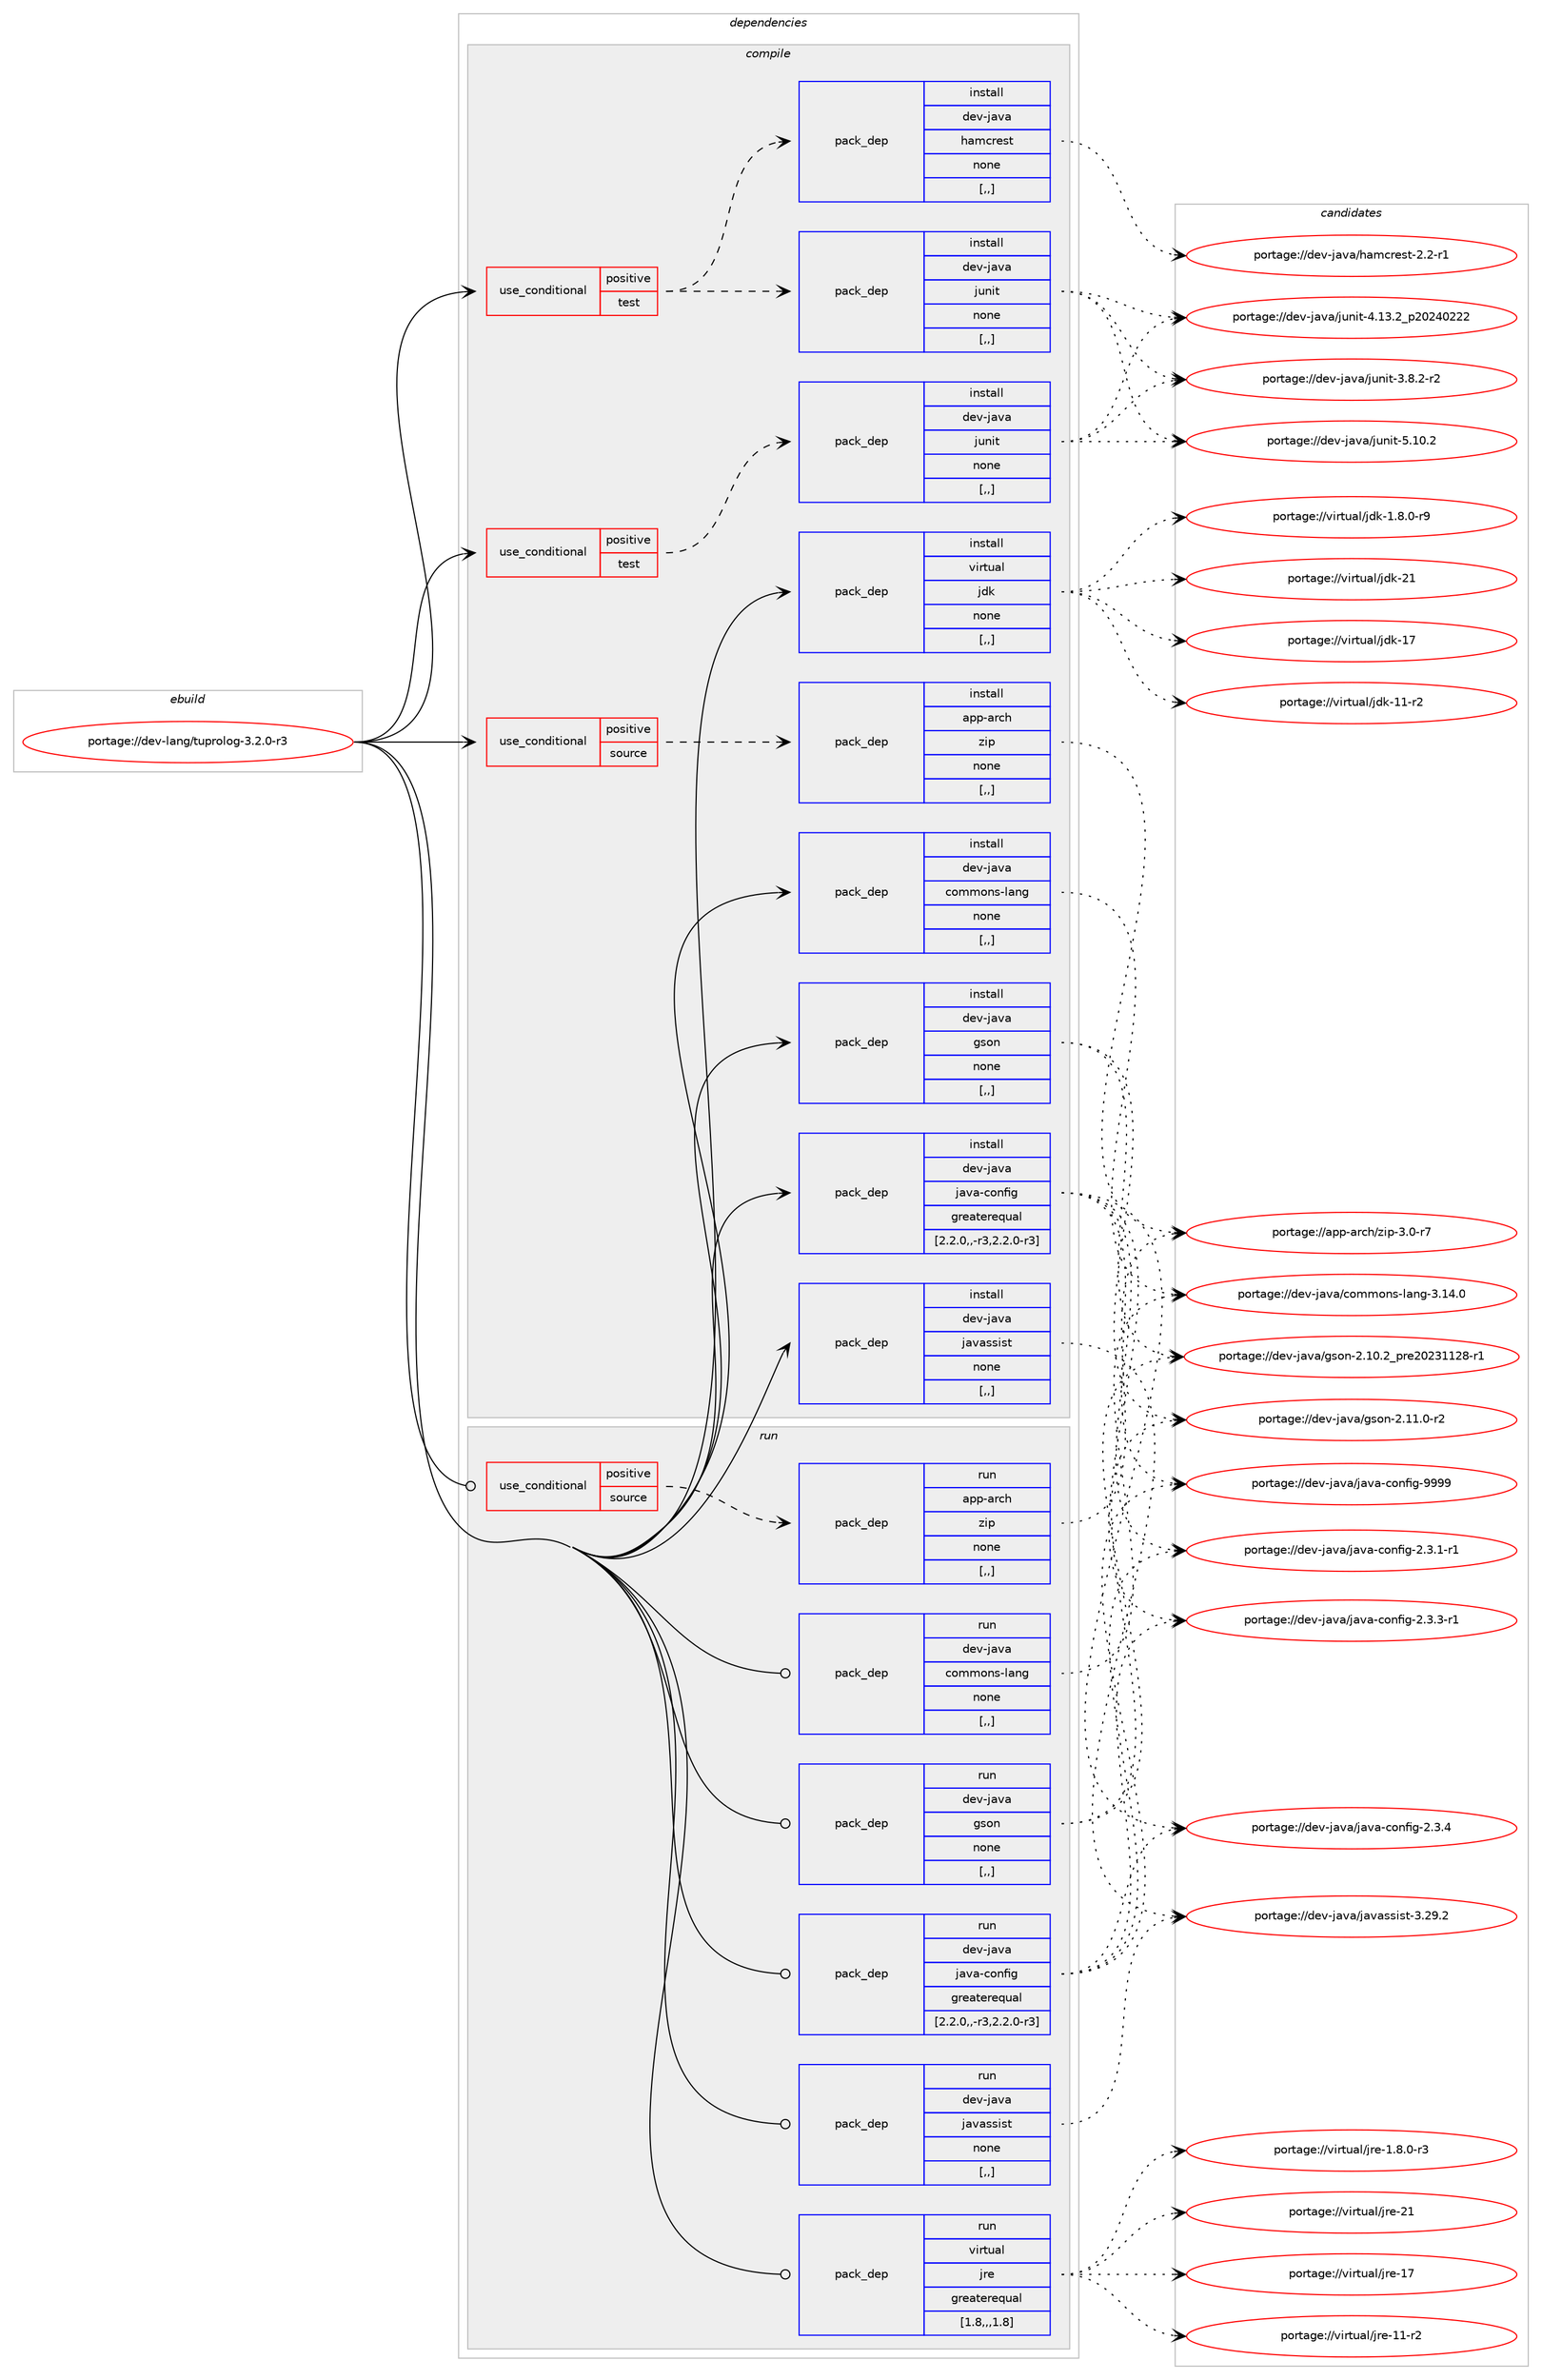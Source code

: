 digraph prolog {

# *************
# Graph options
# *************

newrank=true;
concentrate=true;
compound=true;
graph [rankdir=LR,fontname=Helvetica,fontsize=10,ranksep=1.5];#, ranksep=2.5, nodesep=0.2];
edge  [arrowhead=vee];
node  [fontname=Helvetica,fontsize=10];

# **********
# The ebuild
# **********

subgraph cluster_leftcol {
color=gray;
label=<<i>ebuild</i>>;
id [label="portage://dev-lang/tuprolog-3.2.0-r3", color=red, width=4, href="../dev-lang/tuprolog-3.2.0-r3.svg"];
}

# ****************
# The dependencies
# ****************

subgraph cluster_midcol {
color=gray;
label=<<i>dependencies</i>>;
subgraph cluster_compile {
fillcolor="#eeeeee";
style=filled;
label=<<i>compile</i>>;
subgraph cond25506 {
dependency105281 [label=<<TABLE BORDER="0" CELLBORDER="1" CELLSPACING="0" CELLPADDING="4"><TR><TD ROWSPAN="3" CELLPADDING="10">use_conditional</TD></TR><TR><TD>positive</TD></TR><TR><TD>source</TD></TR></TABLE>>, shape=none, color=red];
subgraph pack78626 {
dependency105282 [label=<<TABLE BORDER="0" CELLBORDER="1" CELLSPACING="0" CELLPADDING="4" WIDTH="220"><TR><TD ROWSPAN="6" CELLPADDING="30">pack_dep</TD></TR><TR><TD WIDTH="110">install</TD></TR><TR><TD>app-arch</TD></TR><TR><TD>zip</TD></TR><TR><TD>none</TD></TR><TR><TD>[,,]</TD></TR></TABLE>>, shape=none, color=blue];
}
dependency105281:e -> dependency105282:w [weight=20,style="dashed",arrowhead="vee"];
}
id:e -> dependency105281:w [weight=20,style="solid",arrowhead="vee"];
subgraph cond25507 {
dependency105283 [label=<<TABLE BORDER="0" CELLBORDER="1" CELLSPACING="0" CELLPADDING="4"><TR><TD ROWSPAN="3" CELLPADDING="10">use_conditional</TD></TR><TR><TD>positive</TD></TR><TR><TD>test</TD></TR></TABLE>>, shape=none, color=red];
subgraph pack78627 {
dependency105284 [label=<<TABLE BORDER="0" CELLBORDER="1" CELLSPACING="0" CELLPADDING="4" WIDTH="220"><TR><TD ROWSPAN="6" CELLPADDING="30">pack_dep</TD></TR><TR><TD WIDTH="110">install</TD></TR><TR><TD>dev-java</TD></TR><TR><TD>hamcrest</TD></TR><TR><TD>none</TD></TR><TR><TD>[,,]</TD></TR></TABLE>>, shape=none, color=blue];
}
dependency105283:e -> dependency105284:w [weight=20,style="dashed",arrowhead="vee"];
subgraph pack78628 {
dependency105285 [label=<<TABLE BORDER="0" CELLBORDER="1" CELLSPACING="0" CELLPADDING="4" WIDTH="220"><TR><TD ROWSPAN="6" CELLPADDING="30">pack_dep</TD></TR><TR><TD WIDTH="110">install</TD></TR><TR><TD>dev-java</TD></TR><TR><TD>junit</TD></TR><TR><TD>none</TD></TR><TR><TD>[,,]</TD></TR></TABLE>>, shape=none, color=blue];
}
dependency105283:e -> dependency105285:w [weight=20,style="dashed",arrowhead="vee"];
}
id:e -> dependency105283:w [weight=20,style="solid",arrowhead="vee"];
subgraph cond25508 {
dependency105286 [label=<<TABLE BORDER="0" CELLBORDER="1" CELLSPACING="0" CELLPADDING="4"><TR><TD ROWSPAN="3" CELLPADDING="10">use_conditional</TD></TR><TR><TD>positive</TD></TR><TR><TD>test</TD></TR></TABLE>>, shape=none, color=red];
subgraph pack78629 {
dependency105287 [label=<<TABLE BORDER="0" CELLBORDER="1" CELLSPACING="0" CELLPADDING="4" WIDTH="220"><TR><TD ROWSPAN="6" CELLPADDING="30">pack_dep</TD></TR><TR><TD WIDTH="110">install</TD></TR><TR><TD>dev-java</TD></TR><TR><TD>junit</TD></TR><TR><TD>none</TD></TR><TR><TD>[,,]</TD></TR></TABLE>>, shape=none, color=blue];
}
dependency105286:e -> dependency105287:w [weight=20,style="dashed",arrowhead="vee"];
}
id:e -> dependency105286:w [weight=20,style="solid",arrowhead="vee"];
subgraph pack78630 {
dependency105288 [label=<<TABLE BORDER="0" CELLBORDER="1" CELLSPACING="0" CELLPADDING="4" WIDTH="220"><TR><TD ROWSPAN="6" CELLPADDING="30">pack_dep</TD></TR><TR><TD WIDTH="110">install</TD></TR><TR><TD>dev-java</TD></TR><TR><TD>commons-lang</TD></TR><TR><TD>none</TD></TR><TR><TD>[,,]</TD></TR></TABLE>>, shape=none, color=blue];
}
id:e -> dependency105288:w [weight=20,style="solid",arrowhead="vee"];
subgraph pack78631 {
dependency105289 [label=<<TABLE BORDER="0" CELLBORDER="1" CELLSPACING="0" CELLPADDING="4" WIDTH="220"><TR><TD ROWSPAN="6" CELLPADDING="30">pack_dep</TD></TR><TR><TD WIDTH="110">install</TD></TR><TR><TD>dev-java</TD></TR><TR><TD>gson</TD></TR><TR><TD>none</TD></TR><TR><TD>[,,]</TD></TR></TABLE>>, shape=none, color=blue];
}
id:e -> dependency105289:w [weight=20,style="solid",arrowhead="vee"];
subgraph pack78632 {
dependency105290 [label=<<TABLE BORDER="0" CELLBORDER="1" CELLSPACING="0" CELLPADDING="4" WIDTH="220"><TR><TD ROWSPAN="6" CELLPADDING="30">pack_dep</TD></TR><TR><TD WIDTH="110">install</TD></TR><TR><TD>dev-java</TD></TR><TR><TD>java-config</TD></TR><TR><TD>greaterequal</TD></TR><TR><TD>[2.2.0,,-r3,2.2.0-r3]</TD></TR></TABLE>>, shape=none, color=blue];
}
id:e -> dependency105290:w [weight=20,style="solid",arrowhead="vee"];
subgraph pack78633 {
dependency105291 [label=<<TABLE BORDER="0" CELLBORDER="1" CELLSPACING="0" CELLPADDING="4" WIDTH="220"><TR><TD ROWSPAN="6" CELLPADDING="30">pack_dep</TD></TR><TR><TD WIDTH="110">install</TD></TR><TR><TD>dev-java</TD></TR><TR><TD>javassist</TD></TR><TR><TD>none</TD></TR><TR><TD>[,,]</TD></TR></TABLE>>, shape=none, color=blue];
}
id:e -> dependency105291:w [weight=20,style="solid",arrowhead="vee"];
subgraph pack78634 {
dependency105292 [label=<<TABLE BORDER="0" CELLBORDER="1" CELLSPACING="0" CELLPADDING="4" WIDTH="220"><TR><TD ROWSPAN="6" CELLPADDING="30">pack_dep</TD></TR><TR><TD WIDTH="110">install</TD></TR><TR><TD>virtual</TD></TR><TR><TD>jdk</TD></TR><TR><TD>none</TD></TR><TR><TD>[,,]</TD></TR></TABLE>>, shape=none, color=blue];
}
id:e -> dependency105292:w [weight=20,style="solid",arrowhead="vee"];
}
subgraph cluster_compileandrun {
fillcolor="#eeeeee";
style=filled;
label=<<i>compile and run</i>>;
}
subgraph cluster_run {
fillcolor="#eeeeee";
style=filled;
label=<<i>run</i>>;
subgraph cond25509 {
dependency105293 [label=<<TABLE BORDER="0" CELLBORDER="1" CELLSPACING="0" CELLPADDING="4"><TR><TD ROWSPAN="3" CELLPADDING="10">use_conditional</TD></TR><TR><TD>positive</TD></TR><TR><TD>source</TD></TR></TABLE>>, shape=none, color=red];
subgraph pack78635 {
dependency105294 [label=<<TABLE BORDER="0" CELLBORDER="1" CELLSPACING="0" CELLPADDING="4" WIDTH="220"><TR><TD ROWSPAN="6" CELLPADDING="30">pack_dep</TD></TR><TR><TD WIDTH="110">run</TD></TR><TR><TD>app-arch</TD></TR><TR><TD>zip</TD></TR><TR><TD>none</TD></TR><TR><TD>[,,]</TD></TR></TABLE>>, shape=none, color=blue];
}
dependency105293:e -> dependency105294:w [weight=20,style="dashed",arrowhead="vee"];
}
id:e -> dependency105293:w [weight=20,style="solid",arrowhead="odot"];
subgraph pack78636 {
dependency105295 [label=<<TABLE BORDER="0" CELLBORDER="1" CELLSPACING="0" CELLPADDING="4" WIDTH="220"><TR><TD ROWSPAN="6" CELLPADDING="30">pack_dep</TD></TR><TR><TD WIDTH="110">run</TD></TR><TR><TD>dev-java</TD></TR><TR><TD>commons-lang</TD></TR><TR><TD>none</TD></TR><TR><TD>[,,]</TD></TR></TABLE>>, shape=none, color=blue];
}
id:e -> dependency105295:w [weight=20,style="solid",arrowhead="odot"];
subgraph pack78637 {
dependency105296 [label=<<TABLE BORDER="0" CELLBORDER="1" CELLSPACING="0" CELLPADDING="4" WIDTH="220"><TR><TD ROWSPAN="6" CELLPADDING="30">pack_dep</TD></TR><TR><TD WIDTH="110">run</TD></TR><TR><TD>dev-java</TD></TR><TR><TD>gson</TD></TR><TR><TD>none</TD></TR><TR><TD>[,,]</TD></TR></TABLE>>, shape=none, color=blue];
}
id:e -> dependency105296:w [weight=20,style="solid",arrowhead="odot"];
subgraph pack78638 {
dependency105297 [label=<<TABLE BORDER="0" CELLBORDER="1" CELLSPACING="0" CELLPADDING="4" WIDTH="220"><TR><TD ROWSPAN="6" CELLPADDING="30">pack_dep</TD></TR><TR><TD WIDTH="110">run</TD></TR><TR><TD>dev-java</TD></TR><TR><TD>java-config</TD></TR><TR><TD>greaterequal</TD></TR><TR><TD>[2.2.0,,-r3,2.2.0-r3]</TD></TR></TABLE>>, shape=none, color=blue];
}
id:e -> dependency105297:w [weight=20,style="solid",arrowhead="odot"];
subgraph pack78639 {
dependency105298 [label=<<TABLE BORDER="0" CELLBORDER="1" CELLSPACING="0" CELLPADDING="4" WIDTH="220"><TR><TD ROWSPAN="6" CELLPADDING="30">pack_dep</TD></TR><TR><TD WIDTH="110">run</TD></TR><TR><TD>dev-java</TD></TR><TR><TD>javassist</TD></TR><TR><TD>none</TD></TR><TR><TD>[,,]</TD></TR></TABLE>>, shape=none, color=blue];
}
id:e -> dependency105298:w [weight=20,style="solid",arrowhead="odot"];
subgraph pack78640 {
dependency105299 [label=<<TABLE BORDER="0" CELLBORDER="1" CELLSPACING="0" CELLPADDING="4" WIDTH="220"><TR><TD ROWSPAN="6" CELLPADDING="30">pack_dep</TD></TR><TR><TD WIDTH="110">run</TD></TR><TR><TD>virtual</TD></TR><TR><TD>jre</TD></TR><TR><TD>greaterequal</TD></TR><TR><TD>[1.8,,,1.8]</TD></TR></TABLE>>, shape=none, color=blue];
}
id:e -> dependency105299:w [weight=20,style="solid",arrowhead="odot"];
}
}

# **************
# The candidates
# **************

subgraph cluster_choices {
rank=same;
color=gray;
label=<<i>candidates</i>>;

subgraph choice78626 {
color=black;
nodesep=1;
choice9711211245971149910447122105112455146484511455 [label="portage://app-arch/zip-3.0-r7", color=red, width=4,href="../app-arch/zip-3.0-r7.svg"];
dependency105282:e -> choice9711211245971149910447122105112455146484511455:w [style=dotted,weight="100"];
}
subgraph choice78627 {
color=black;
nodesep=1;
choice100101118451069711897471049710999114101115116455046504511449 [label="portage://dev-java/hamcrest-2.2-r1", color=red, width=4,href="../dev-java/hamcrest-2.2-r1.svg"];
dependency105284:e -> choice100101118451069711897471049710999114101115116455046504511449:w [style=dotted,weight="100"];
}
subgraph choice78628 {
color=black;
nodesep=1;
choice1001011184510697118974710611711010511645534649484650 [label="portage://dev-java/junit-5.10.2", color=red, width=4,href="../dev-java/junit-5.10.2.svg"];
choice1001011184510697118974710611711010511645524649514650951125048505248505050 [label="portage://dev-java/junit-4.13.2_p20240222", color=red, width=4,href="../dev-java/junit-4.13.2_p20240222.svg"];
choice100101118451069711897471061171101051164551465646504511450 [label="portage://dev-java/junit-3.8.2-r2", color=red, width=4,href="../dev-java/junit-3.8.2-r2.svg"];
dependency105285:e -> choice1001011184510697118974710611711010511645534649484650:w [style=dotted,weight="100"];
dependency105285:e -> choice1001011184510697118974710611711010511645524649514650951125048505248505050:w [style=dotted,weight="100"];
dependency105285:e -> choice100101118451069711897471061171101051164551465646504511450:w [style=dotted,weight="100"];
}
subgraph choice78629 {
color=black;
nodesep=1;
choice1001011184510697118974710611711010511645534649484650 [label="portage://dev-java/junit-5.10.2", color=red, width=4,href="../dev-java/junit-5.10.2.svg"];
choice1001011184510697118974710611711010511645524649514650951125048505248505050 [label="portage://dev-java/junit-4.13.2_p20240222", color=red, width=4,href="../dev-java/junit-4.13.2_p20240222.svg"];
choice100101118451069711897471061171101051164551465646504511450 [label="portage://dev-java/junit-3.8.2-r2", color=red, width=4,href="../dev-java/junit-3.8.2-r2.svg"];
dependency105287:e -> choice1001011184510697118974710611711010511645534649484650:w [style=dotted,weight="100"];
dependency105287:e -> choice1001011184510697118974710611711010511645524649514650951125048505248505050:w [style=dotted,weight="100"];
dependency105287:e -> choice100101118451069711897471061171101051164551465646504511450:w [style=dotted,weight="100"];
}
subgraph choice78630 {
color=black;
nodesep=1;
choice1001011184510697118974799111109109111110115451089711010345514649524648 [label="portage://dev-java/commons-lang-3.14.0", color=red, width=4,href="../dev-java/commons-lang-3.14.0.svg"];
dependency105288:e -> choice1001011184510697118974799111109109111110115451089711010345514649524648:w [style=dotted,weight="100"];
}
subgraph choice78631 {
color=black;
nodesep=1;
choice10010111845106971189747103115111110455046494946484511450 [label="portage://dev-java/gson-2.11.0-r2", color=red, width=4,href="../dev-java/gson-2.11.0-r2.svg"];
choice10010111845106971189747103115111110455046494846509511211410150485051494950564511449 [label="portage://dev-java/gson-2.10.2_pre20231128-r1", color=red, width=4,href="../dev-java/gson-2.10.2_pre20231128-r1.svg"];
dependency105289:e -> choice10010111845106971189747103115111110455046494946484511450:w [style=dotted,weight="100"];
dependency105289:e -> choice10010111845106971189747103115111110455046494846509511211410150485051494950564511449:w [style=dotted,weight="100"];
}
subgraph choice78632 {
color=black;
nodesep=1;
choice10010111845106971189747106971189745991111101021051034557575757 [label="portage://dev-java/java-config-9999", color=red, width=4,href="../dev-java/java-config-9999.svg"];
choice1001011184510697118974710697118974599111110102105103455046514652 [label="portage://dev-java/java-config-2.3.4", color=red, width=4,href="../dev-java/java-config-2.3.4.svg"];
choice10010111845106971189747106971189745991111101021051034550465146514511449 [label="portage://dev-java/java-config-2.3.3-r1", color=red, width=4,href="../dev-java/java-config-2.3.3-r1.svg"];
choice10010111845106971189747106971189745991111101021051034550465146494511449 [label="portage://dev-java/java-config-2.3.1-r1", color=red, width=4,href="../dev-java/java-config-2.3.1-r1.svg"];
dependency105290:e -> choice10010111845106971189747106971189745991111101021051034557575757:w [style=dotted,weight="100"];
dependency105290:e -> choice1001011184510697118974710697118974599111110102105103455046514652:w [style=dotted,weight="100"];
dependency105290:e -> choice10010111845106971189747106971189745991111101021051034550465146514511449:w [style=dotted,weight="100"];
dependency105290:e -> choice10010111845106971189747106971189745991111101021051034550465146494511449:w [style=dotted,weight="100"];
}
subgraph choice78633 {
color=black;
nodesep=1;
choice10010111845106971189747106971189711511510511511645514650574650 [label="portage://dev-java/javassist-3.29.2", color=red, width=4,href="../dev-java/javassist-3.29.2.svg"];
dependency105291:e -> choice10010111845106971189747106971189711511510511511645514650574650:w [style=dotted,weight="100"];
}
subgraph choice78634 {
color=black;
nodesep=1;
choice1181051141161179710847106100107455049 [label="portage://virtual/jdk-21", color=red, width=4,href="../virtual/jdk-21.svg"];
choice1181051141161179710847106100107454955 [label="portage://virtual/jdk-17", color=red, width=4,href="../virtual/jdk-17.svg"];
choice11810511411611797108471061001074549494511450 [label="portage://virtual/jdk-11-r2", color=red, width=4,href="../virtual/jdk-11-r2.svg"];
choice11810511411611797108471061001074549465646484511457 [label="portage://virtual/jdk-1.8.0-r9", color=red, width=4,href="../virtual/jdk-1.8.0-r9.svg"];
dependency105292:e -> choice1181051141161179710847106100107455049:w [style=dotted,weight="100"];
dependency105292:e -> choice1181051141161179710847106100107454955:w [style=dotted,weight="100"];
dependency105292:e -> choice11810511411611797108471061001074549494511450:w [style=dotted,weight="100"];
dependency105292:e -> choice11810511411611797108471061001074549465646484511457:w [style=dotted,weight="100"];
}
subgraph choice78635 {
color=black;
nodesep=1;
choice9711211245971149910447122105112455146484511455 [label="portage://app-arch/zip-3.0-r7", color=red, width=4,href="../app-arch/zip-3.0-r7.svg"];
dependency105294:e -> choice9711211245971149910447122105112455146484511455:w [style=dotted,weight="100"];
}
subgraph choice78636 {
color=black;
nodesep=1;
choice1001011184510697118974799111109109111110115451089711010345514649524648 [label="portage://dev-java/commons-lang-3.14.0", color=red, width=4,href="../dev-java/commons-lang-3.14.0.svg"];
dependency105295:e -> choice1001011184510697118974799111109109111110115451089711010345514649524648:w [style=dotted,weight="100"];
}
subgraph choice78637 {
color=black;
nodesep=1;
choice10010111845106971189747103115111110455046494946484511450 [label="portage://dev-java/gson-2.11.0-r2", color=red, width=4,href="../dev-java/gson-2.11.0-r2.svg"];
choice10010111845106971189747103115111110455046494846509511211410150485051494950564511449 [label="portage://dev-java/gson-2.10.2_pre20231128-r1", color=red, width=4,href="../dev-java/gson-2.10.2_pre20231128-r1.svg"];
dependency105296:e -> choice10010111845106971189747103115111110455046494946484511450:w [style=dotted,weight="100"];
dependency105296:e -> choice10010111845106971189747103115111110455046494846509511211410150485051494950564511449:w [style=dotted,weight="100"];
}
subgraph choice78638 {
color=black;
nodesep=1;
choice10010111845106971189747106971189745991111101021051034557575757 [label="portage://dev-java/java-config-9999", color=red, width=4,href="../dev-java/java-config-9999.svg"];
choice1001011184510697118974710697118974599111110102105103455046514652 [label="portage://dev-java/java-config-2.3.4", color=red, width=4,href="../dev-java/java-config-2.3.4.svg"];
choice10010111845106971189747106971189745991111101021051034550465146514511449 [label="portage://dev-java/java-config-2.3.3-r1", color=red, width=4,href="../dev-java/java-config-2.3.3-r1.svg"];
choice10010111845106971189747106971189745991111101021051034550465146494511449 [label="portage://dev-java/java-config-2.3.1-r1", color=red, width=4,href="../dev-java/java-config-2.3.1-r1.svg"];
dependency105297:e -> choice10010111845106971189747106971189745991111101021051034557575757:w [style=dotted,weight="100"];
dependency105297:e -> choice1001011184510697118974710697118974599111110102105103455046514652:w [style=dotted,weight="100"];
dependency105297:e -> choice10010111845106971189747106971189745991111101021051034550465146514511449:w [style=dotted,weight="100"];
dependency105297:e -> choice10010111845106971189747106971189745991111101021051034550465146494511449:w [style=dotted,weight="100"];
}
subgraph choice78639 {
color=black;
nodesep=1;
choice10010111845106971189747106971189711511510511511645514650574650 [label="portage://dev-java/javassist-3.29.2", color=red, width=4,href="../dev-java/javassist-3.29.2.svg"];
dependency105298:e -> choice10010111845106971189747106971189711511510511511645514650574650:w [style=dotted,weight="100"];
}
subgraph choice78640 {
color=black;
nodesep=1;
choice1181051141161179710847106114101455049 [label="portage://virtual/jre-21", color=red, width=4,href="../virtual/jre-21.svg"];
choice1181051141161179710847106114101454955 [label="portage://virtual/jre-17", color=red, width=4,href="../virtual/jre-17.svg"];
choice11810511411611797108471061141014549494511450 [label="portage://virtual/jre-11-r2", color=red, width=4,href="../virtual/jre-11-r2.svg"];
choice11810511411611797108471061141014549465646484511451 [label="portage://virtual/jre-1.8.0-r3", color=red, width=4,href="../virtual/jre-1.8.0-r3.svg"];
dependency105299:e -> choice1181051141161179710847106114101455049:w [style=dotted,weight="100"];
dependency105299:e -> choice1181051141161179710847106114101454955:w [style=dotted,weight="100"];
dependency105299:e -> choice11810511411611797108471061141014549494511450:w [style=dotted,weight="100"];
dependency105299:e -> choice11810511411611797108471061141014549465646484511451:w [style=dotted,weight="100"];
}
}

}
